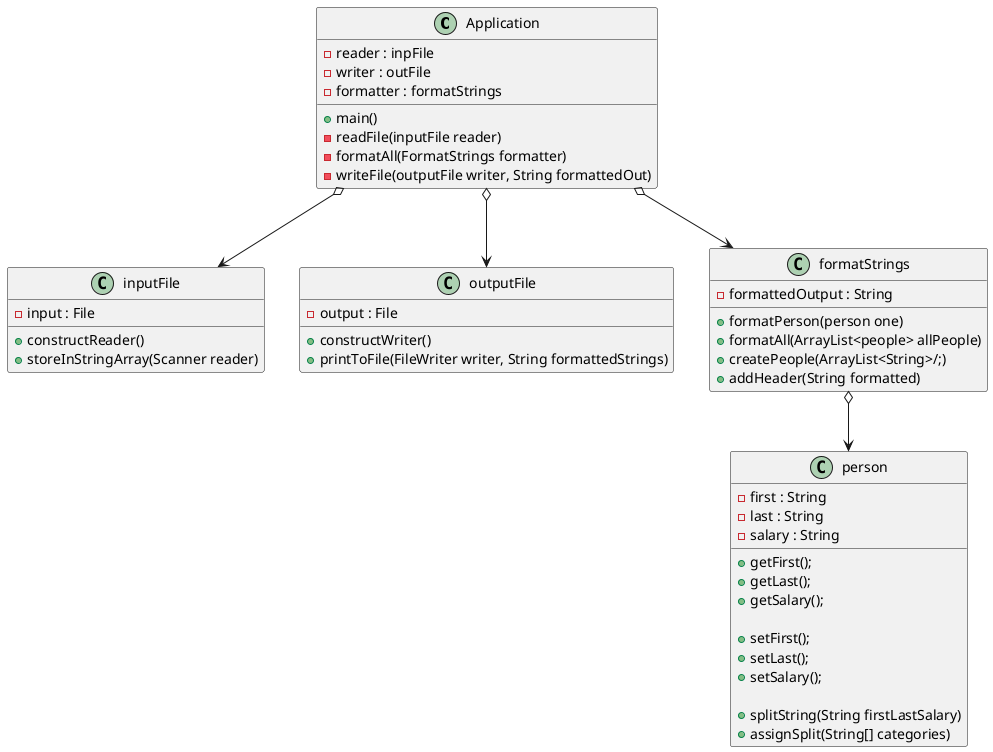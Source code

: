@startuml
'https://plantuml.com/sequence-diagram
class Application{
    - reader : inpFile
    - writer : outFile
    - formatter : formatStrings

    + main()
    - readFile(inputFile reader)
    - formatAll(FormatStrings formatter)
    - writeFile(outputFile writer, String formattedOut)
}
class inputFile{
    - input : File

    + constructReader()
    + storeInStringArray(Scanner reader)
}
class outputFile{
    - output : File

    + constructWriter()
    + printToFile(FileWriter writer, String formattedStrings)
}
class formatStrings{
    - formattedOutput : String

    + formatPerson(person one)
    + formatAll(ArrayList<people> allPeople)
    + createPeople(ArrayList<String>/;)
    + addHeader(String formatted)
}
class person{
    - first : String
    - last : String
    - salary : String

    + getFirst();
    + getLast();
    + getSalary();

    + setFirst();
    + setLast();
    + setSalary();

    + splitString(String firstLastSalary)
    + assignSplit(String[] categories)
}
Application o--> inputFile
Application o--> outputFile
Application o--> formatStrings
formatStrings o--> person
@enduml